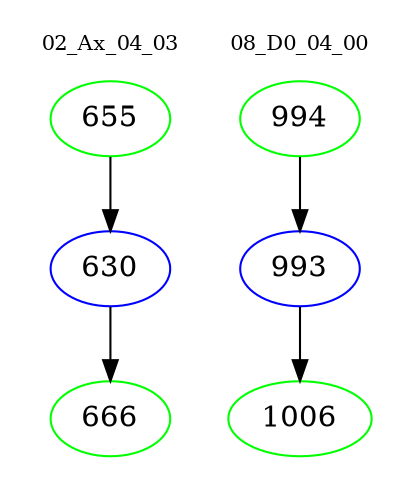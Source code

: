 digraph{
subgraph cluster_0 {
color = white
label = "02_Ax_04_03";
fontsize=10;
T0_655 [label="655", color="green"]
T0_655 -> T0_630 [color="black"]
T0_630 [label="630", color="blue"]
T0_630 -> T0_666 [color="black"]
T0_666 [label="666", color="green"]
}
subgraph cluster_1 {
color = white
label = "08_D0_04_00";
fontsize=10;
T1_994 [label="994", color="green"]
T1_994 -> T1_993 [color="black"]
T1_993 [label="993", color="blue"]
T1_993 -> T1_1006 [color="black"]
T1_1006 [label="1006", color="green"]
}
}
